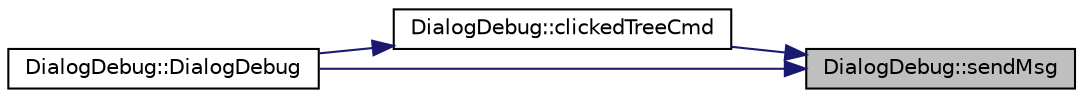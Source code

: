 digraph "DialogDebug::sendMsg"
{
 // LATEX_PDF_SIZE
  edge [fontname="Helvetica",fontsize="10",labelfontname="Helvetica",labelfontsize="10"];
  node [fontname="Helvetica",fontsize="10",shape=record];
  rankdir="RL";
  Node1 [label="DialogDebug::sendMsg",height=0.2,width=0.4,color="black", fillcolor="grey75", style="filled", fontcolor="black",tooltip="Send msg to connected device."];
  Node1 -> Node2 [dir="back",color="midnightblue",fontsize="10",style="solid",fontname="Helvetica"];
  Node2 [label="DialogDebug::clickedTreeCmd",height=0.2,width=0.4,color="black", fillcolor="white", style="filled",URL="$class_dialog_debug.html#aadec9f268b3fa279ea58855176ed104c",tooltip="Insert the double clicked item from treeCmd into inputPayload."];
  Node2 -> Node3 [dir="back",color="midnightblue",fontsize="10",style="solid",fontname="Helvetica"];
  Node3 [label="DialogDebug::DialogDebug",height=0.2,width=0.4,color="black", fillcolor="white", style="filled",URL="$class_dialog_debug.html#a9525c71924319348ccb3b70da4028fef",tooltip=" "];
  Node1 -> Node3 [dir="back",color="midnightblue",fontsize="10",style="solid",fontname="Helvetica"];
}
